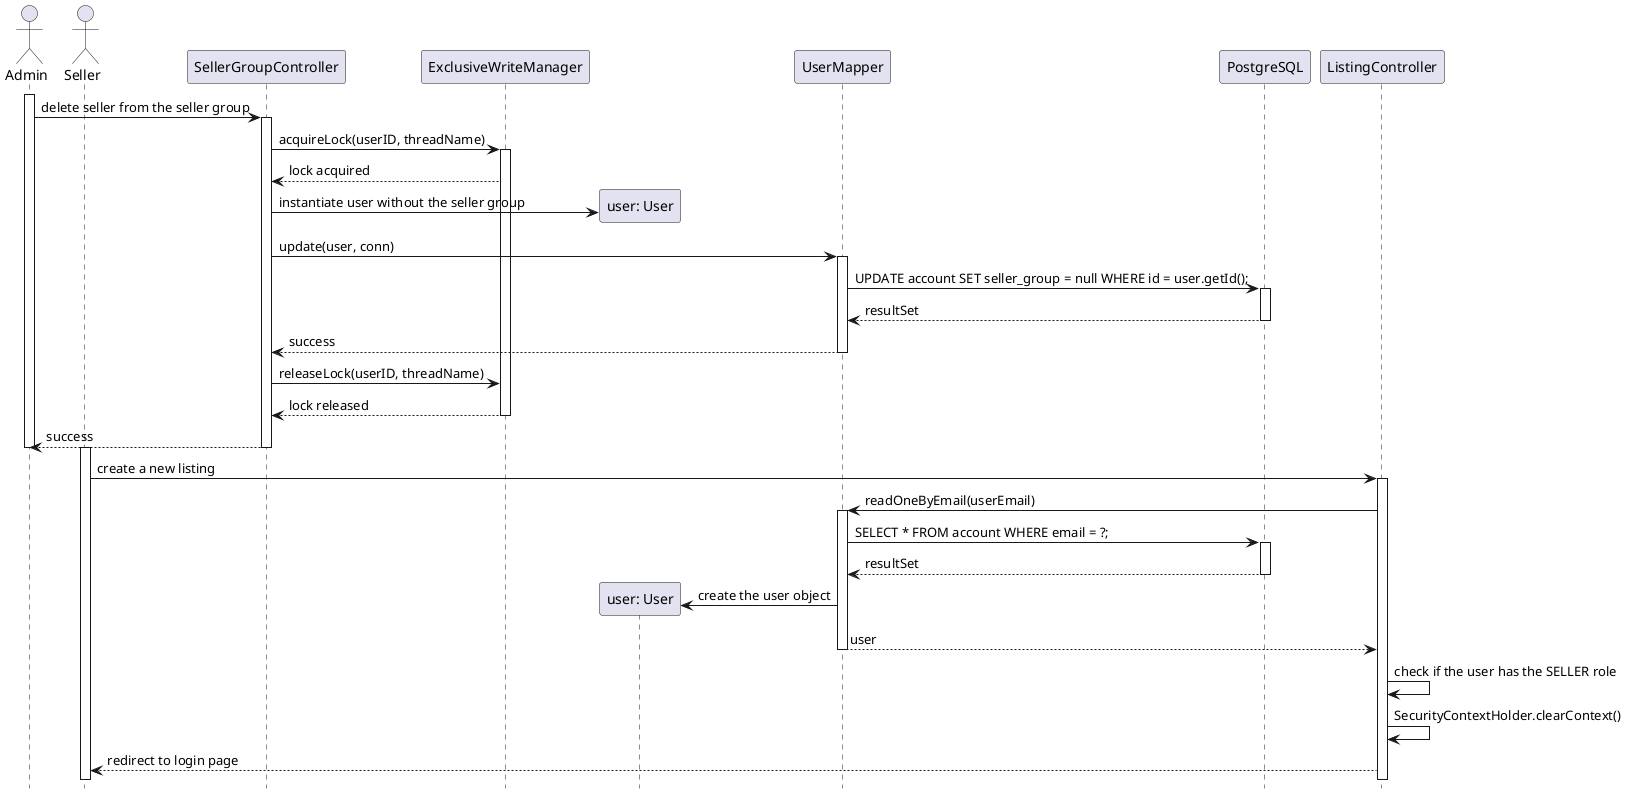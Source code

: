 @startuml View all users

hide footbox
actor Admin
actor Seller

activate Admin
Admin -> SellerGroupController: delete seller from the seller group
activate SellerGroupController
SellerGroupController -> ExclusiveWriteManager: acquireLock(userID, threadName)
activate ExclusiveWriteManager
ExclusiveWriteManager --> SellerGroupController: lock acquired
create "user: User"
SellerGroupController -> "user: User": instantiate user without the seller group
SellerGroupController -> UserMapper: update(user, conn)
activate UserMapper
UserMapper -> PostgreSQL: UPDATE account SET seller_group = null WHERE id = user.getId();
activate PostgreSQL
PostgreSQL --> UserMapper: resultSet
deactivate PostgreSQL

UserMapper --> SellerGroupController: success
deactivate UserMapper

SellerGroupController -> ExclusiveWriteManager: releaseLock(userID, threadName)

ExclusiveWriteManager --> SellerGroupController: lock released
deactivate ExclusiveWriteManager
SellerGroupController --> Admin: success
deactivate SellerGroupController 
deactivate Admin


activate Seller
Seller -> ListingController: create a new listing
activate ListingController

ListingController -> UserMapper: readOneByEmail(userEmail)
activate UserMapper

UserMapper -> PostgreSQL: SELECT * FROM account WHERE email = ?;
activate PostgreSQL
PostgreSQL --> UserMapper: resultSet
deactivate PostgreSQL

create "user: User"
UserMapper -> "user: User": create the user object

UserMapper --> ListingController: user
deactivate UserMapper

ListingController -> ListingController: check if the user has the SELLER role

ListingController -> ListingController: SecurityContextHolder.clearContext()

ListingController --> Seller: redirect to login page

@enduml